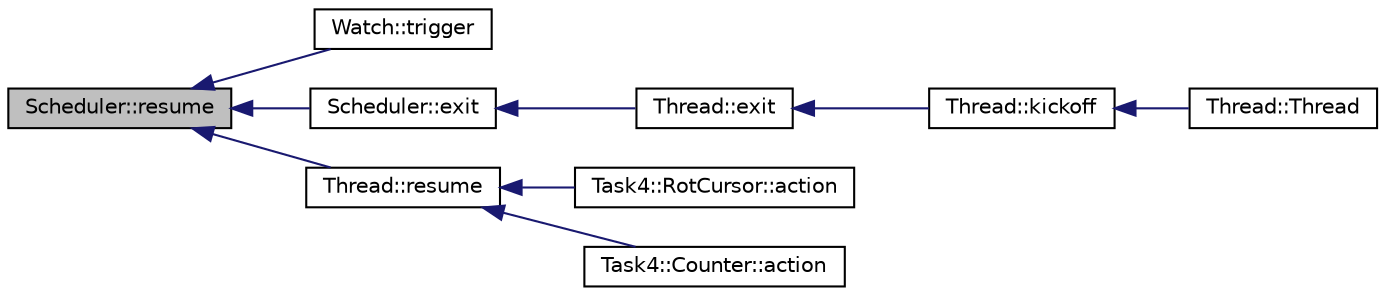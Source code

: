 digraph G
{
  bgcolor="transparent";
  edge [fontname="Helvetica",fontsize="10",labelfontname="Helvetica",labelfontsize="10"];
  node [fontname="Helvetica",fontsize="10",shape=record];
  rankdir="LR";
  Node1 [label="Scheduler::resume",height=0.2,width=0.4,color="black", fillcolor="grey75", style="filled" fontcolor="black"];
  Node1 -> Node2 [dir="back",color="midnightblue",fontsize="10",style="solid",fontname="Helvetica"];
  Node2 [label="Watch::trigger",height=0.2,width=0.4,color="black",URL="$classWatch.html#a405dccf51f12ca5b5c5409add9a5a09f",tooltip="Handling method of the clock interrupt."];
  Node1 -> Node3 [dir="back",color="midnightblue",fontsize="10",style="solid",fontname="Helvetica"];
  Node3 [label="Scheduler::exit",height=0.2,width=0.4,color="black",URL="$classScheduler.html#a7648753bdb11886d5d8ae560b7d0e52b",tooltip="Remove the currently active thread from the queue."];
  Node3 -> Node4 [dir="back",color="midnightblue",fontsize="10",style="solid",fontname="Helvetica"];
  Node4 [label="Thread::exit",height=0.2,width=0.4,color="black",URL="$classThread.html#a89750f9023df256c125c79048f217562",tooltip="Terminate execution of this thread."];
  Node4 -> Node5 [dir="back",color="midnightblue",fontsize="10",style="solid",fontname="Helvetica"];
  Node5 [label="Thread::kickoff",height=0.2,width=0.4,color="black",URL="$classThread.html#acbe0a6de445c1c2dbe20e8741a9ed531",tooltip="Kickoff function to initiate thread action."];
  Node5 -> Node6 [dir="back",color="midnightblue",fontsize="10",style="solid",fontname="Helvetica"];
  Node6 [label="Thread::Thread",height=0.2,width=0.4,color="black",URL="$classThread.html#a95c703fb8f2f27cb64f475a8c940864a",tooltip="Default constructor."];
  Node1 -> Node7 [dir="back",color="midnightblue",fontsize="10",style="solid",fontname="Helvetica"];
  Node7 [label="Thread::resume",height=0.2,width=0.4,color="black",URL="$classThread.html#aa686864d54ff4dd4cadf76297da472f9",tooltip="Resume execution with another ready thread."];
  Node7 -> Node8 [dir="back",color="midnightblue",fontsize="10",style="solid",fontname="Helvetica"];
  Node8 [label="Task4::RotCursor::action",height=0.2,width=0.4,color="black",URL="$classTask4_1_1RotCursor.html#a33e3fee3981896223823f4b396339f40",tooltip="start outputting the symbol"];
  Node7 -> Node9 [dir="back",color="midnightblue",fontsize="10",style="solid",fontname="Helvetica"];
  Node9 [label="Task4::Counter::action",height=0.2,width=0.4,color="black",URL="$classTask4_1_1Counter.html#a93c77e391d4d89cf0c34c47b9521d464",tooltip="start outputting and incrementing the counter value"];
}
